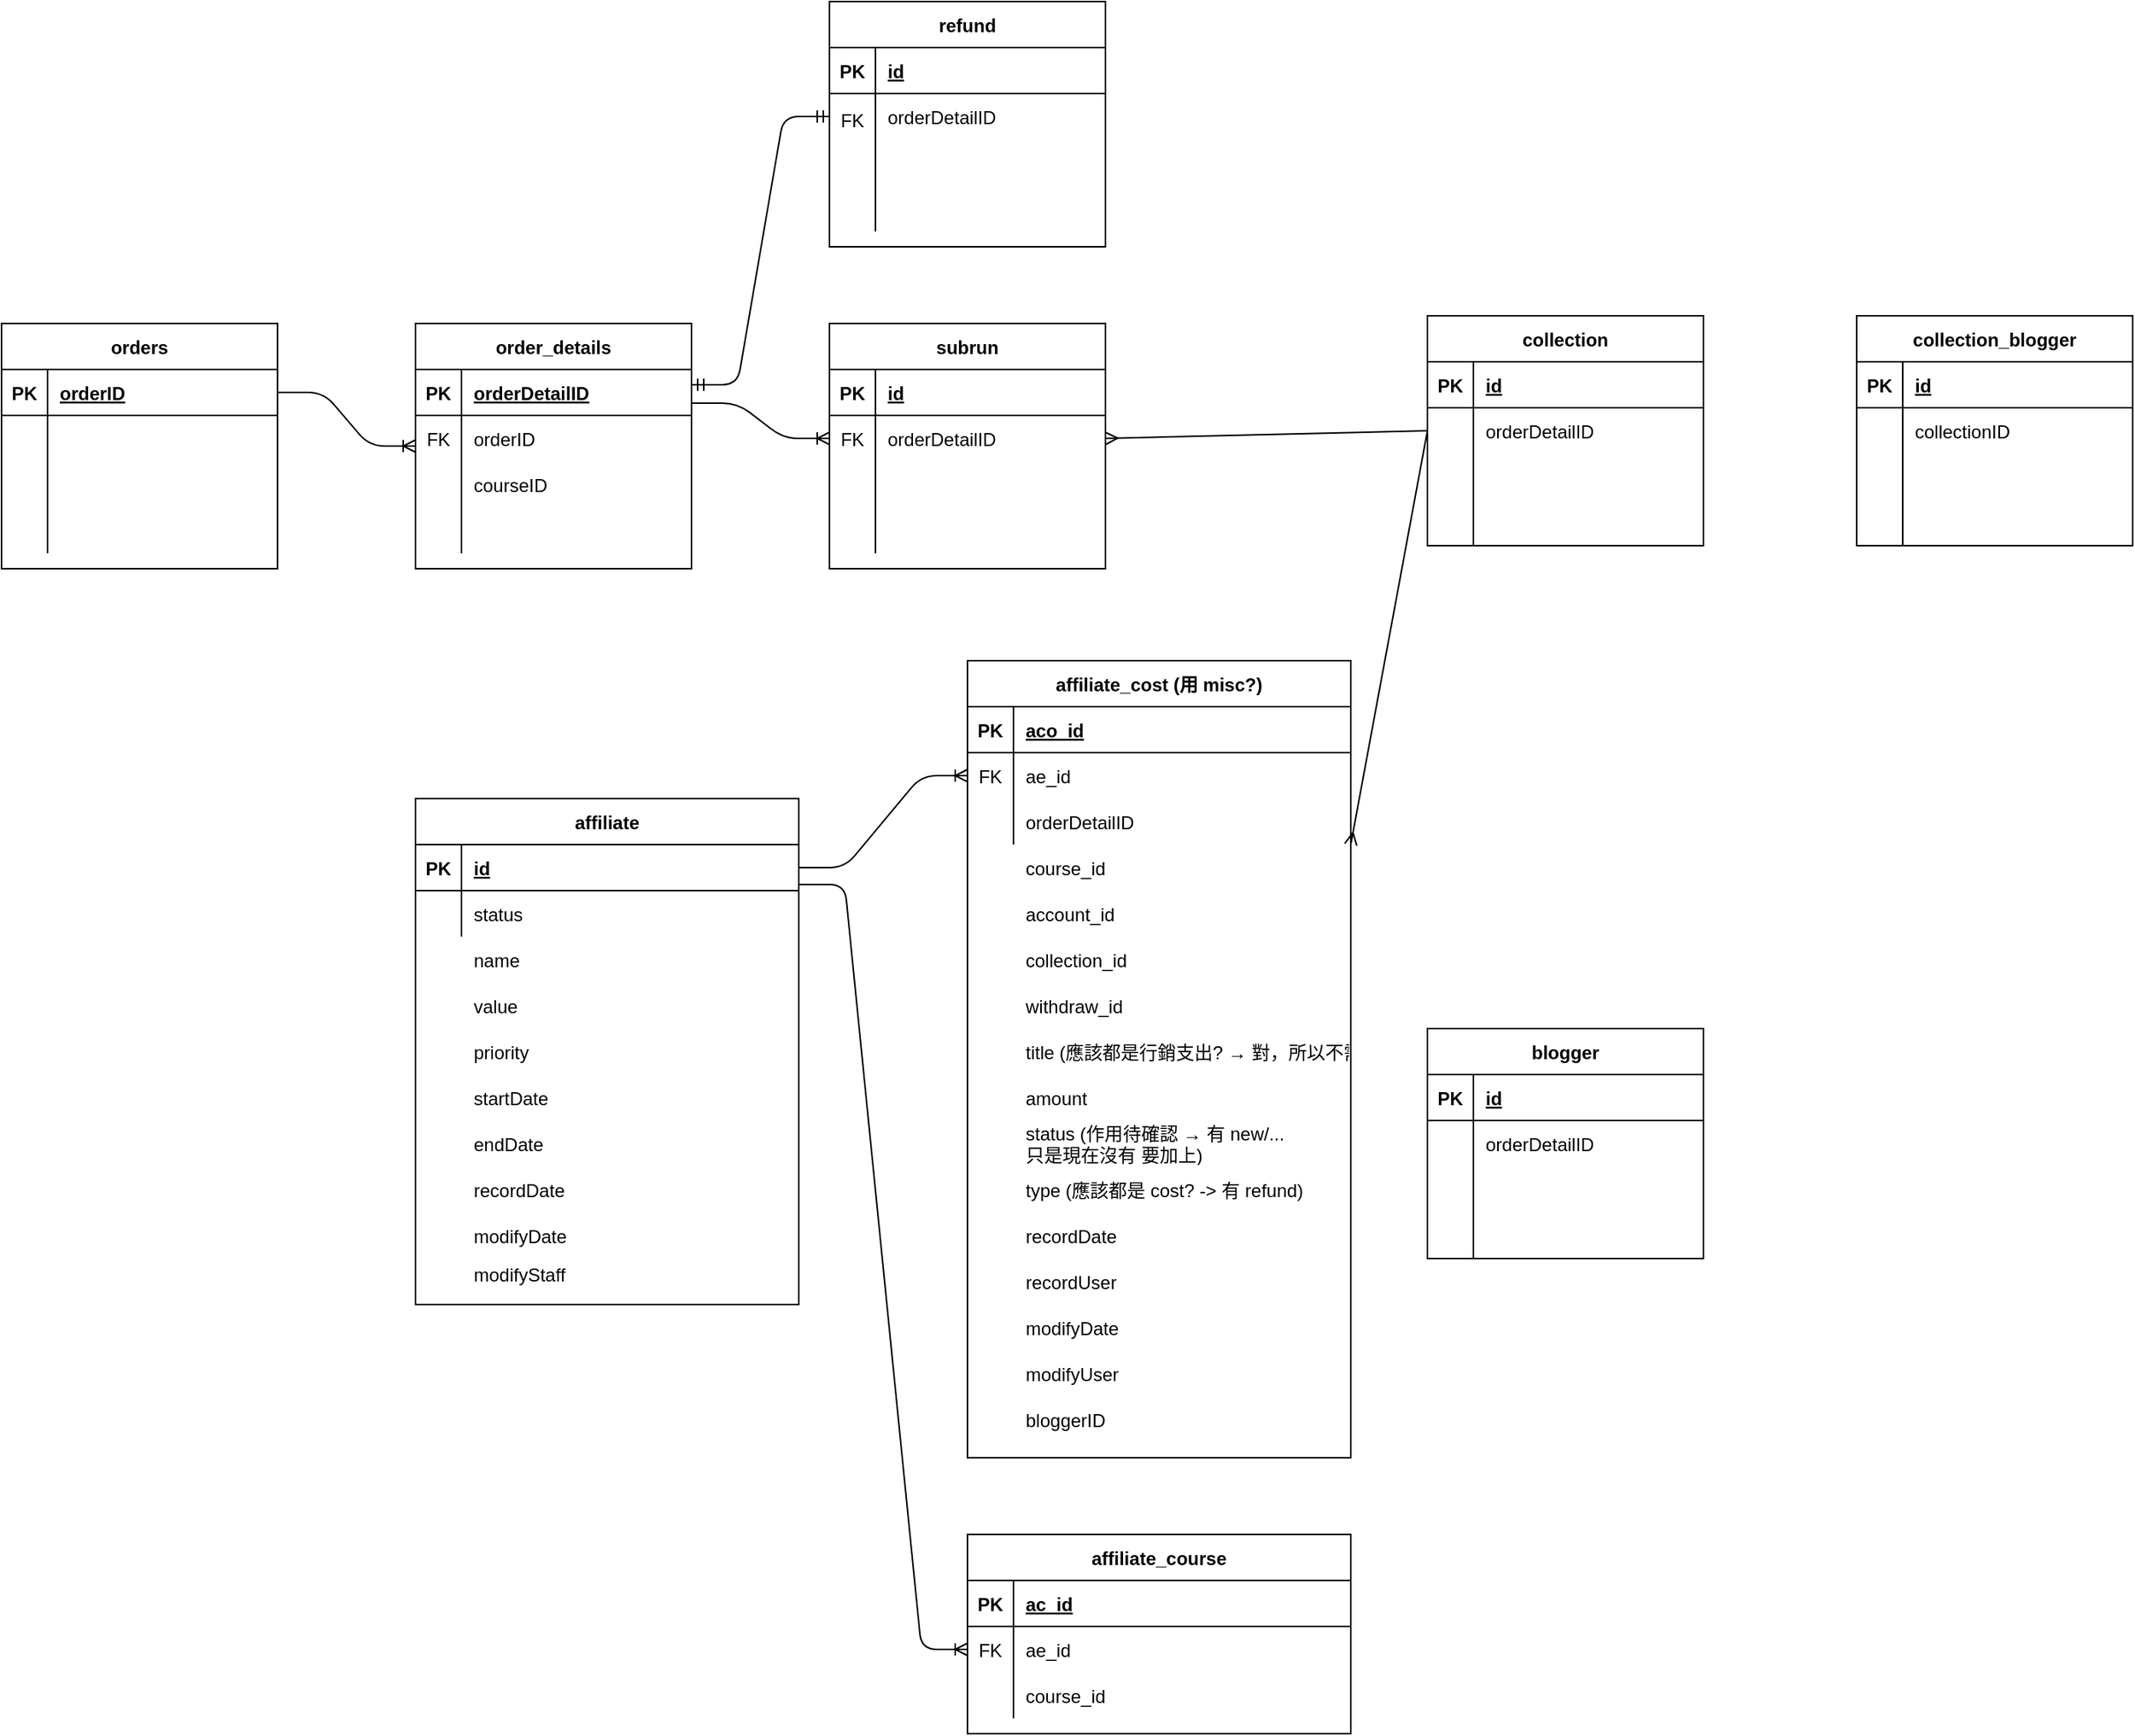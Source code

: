 <mxfile version="13.6.2" type="github">
  <diagram id="R2lEEEUBdFMjLlhIrx00" name="Page-1">
    <mxGraphModel dx="2276" dy="2023" grid="1" gridSize="10" guides="1" tooltips="1" connect="1" arrows="1" fold="1" page="1" pageScale="1" pageWidth="850" pageHeight="1100" math="0" shadow="0" extFonts="Permanent Marker^https://fonts.googleapis.com/css?family=Permanent+Marker">
      <root>
        <mxCell id="0" />
        <mxCell id="1" parent="0" />
        <mxCell id="XPg9PzQZyJ1UFa8llITL-59" value="account_id" style="shape=partialRectangle;overflow=hidden;connectable=0;fillColor=none;top=0;left=0;bottom=0;right=0;align=left;spacingLeft=6;" parent="1" vertex="1">
          <mxGeometry x="220" y="340" width="220" height="30" as="geometry" />
        </mxCell>
        <mxCell id="XPg9PzQZyJ1UFa8llITL-60" value="name" style="shape=partialRectangle;overflow=hidden;connectable=0;fillColor=none;top=0;left=0;bottom=0;right=0;align=left;spacingLeft=6;" parent="1" vertex="1">
          <mxGeometry x="-140" y="370" width="220" height="30" as="geometry" />
        </mxCell>
        <mxCell id="XPg9PzQZyJ1UFa8llITL-61" value="value" style="shape=partialRectangle;overflow=hidden;connectable=0;fillColor=none;top=0;left=0;bottom=0;right=0;align=left;spacingLeft=6;" parent="1" vertex="1">
          <mxGeometry x="-140" y="400" width="220" height="30" as="geometry" />
        </mxCell>
        <mxCell id="XPg9PzQZyJ1UFa8llITL-62" value="priority" style="shape=partialRectangle;overflow=hidden;connectable=0;fillColor=none;top=0;left=0;bottom=0;right=0;align=left;spacingLeft=6;" parent="1" vertex="1">
          <mxGeometry x="-140" y="430" width="220" height="30" as="geometry" />
        </mxCell>
        <mxCell id="XPg9PzQZyJ1UFa8llITL-63" value="startDate" style="shape=partialRectangle;overflow=hidden;connectable=0;fillColor=none;top=0;left=0;bottom=0;right=0;align=left;spacingLeft=6;" parent="1" vertex="1">
          <mxGeometry x="-140" y="460" width="220" height="30" as="geometry" />
        </mxCell>
        <mxCell id="XPg9PzQZyJ1UFa8llITL-64" value="endDate" style="shape=partialRectangle;overflow=hidden;connectable=0;fillColor=none;top=0;left=0;bottom=0;right=0;align=left;spacingLeft=6;" parent="1" vertex="1">
          <mxGeometry x="-140" y="490" width="220" height="30" as="geometry" />
        </mxCell>
        <mxCell id="XPg9PzQZyJ1UFa8llITL-65" value="recordDate" style="shape=partialRectangle;overflow=hidden;connectable=0;fillColor=none;top=0;left=0;bottom=0;right=0;align=left;spacingLeft=6;" parent="1" vertex="1">
          <mxGeometry x="-140" y="520" width="220" height="30" as="geometry" />
        </mxCell>
        <mxCell id="XPg9PzQZyJ1UFa8llITL-66" value="modifyDate" style="shape=partialRectangle;overflow=hidden;connectable=0;fillColor=none;top=0;left=0;bottom=0;right=0;align=left;spacingLeft=6;" parent="1" vertex="1">
          <mxGeometry x="-140" y="550" width="220" height="30" as="geometry" />
        </mxCell>
        <mxCell id="XPg9PzQZyJ1UFa8llITL-67" value="collection_id" style="shape=partialRectangle;overflow=hidden;connectable=0;fillColor=none;top=0;left=0;bottom=0;right=0;align=left;spacingLeft=6;" parent="1" vertex="1">
          <mxGeometry x="220" y="370" width="220" height="30" as="geometry" />
        </mxCell>
        <mxCell id="XPg9PzQZyJ1UFa8llITL-68" value="withdraw_id" style="shape=partialRectangle;overflow=hidden;connectable=0;fillColor=none;top=0;left=0;bottom=0;right=0;align=left;spacingLeft=6;" parent="1" vertex="1">
          <mxGeometry x="220" y="400" width="220" height="30" as="geometry" />
        </mxCell>
        <mxCell id="XPg9PzQZyJ1UFa8llITL-69" value="title (應該都是行銷支出? → 對，所以不需要)" style="shape=partialRectangle;overflow=hidden;connectable=0;fillColor=none;top=0;left=0;bottom=0;right=0;align=left;spacingLeft=6;" parent="1" vertex="1">
          <mxGeometry x="220" y="430" width="220" height="30" as="geometry" />
        </mxCell>
        <mxCell id="XPg9PzQZyJ1UFa8llITL-70" value="amount" style="shape=partialRectangle;overflow=hidden;connectable=0;fillColor=none;top=0;left=0;bottom=0;right=0;align=left;spacingLeft=6;" parent="1" vertex="1">
          <mxGeometry x="220" y="460" width="220" height="30" as="geometry" />
        </mxCell>
        <mxCell id="XPg9PzQZyJ1UFa8llITL-71" value="status (作用待確認 → 有 new/... &#xa;只是現在沒有 要加上)" style="shape=partialRectangle;overflow=hidden;connectable=0;fillColor=none;top=0;left=0;bottom=0;right=0;align=left;spacingLeft=6;" parent="1" vertex="1">
          <mxGeometry x="220" y="490" width="220" height="30" as="geometry" />
        </mxCell>
        <mxCell id="XPg9PzQZyJ1UFa8llITL-72" value="type (應該都是 cost? -&gt; 有 refund)" style="shape=partialRectangle;overflow=hidden;connectable=0;fillColor=none;top=0;left=0;bottom=0;right=0;align=left;spacingLeft=6;" parent="1" vertex="1">
          <mxGeometry x="220" y="520" width="220" height="30" as="geometry" />
        </mxCell>
        <mxCell id="XPg9PzQZyJ1UFa8llITL-73" value="recordDate" style="shape=partialRectangle;overflow=hidden;connectable=0;fillColor=none;top=0;left=0;bottom=0;right=0;align=left;spacingLeft=6;" parent="1" vertex="1">
          <mxGeometry x="220" y="550" width="220" height="30" as="geometry" />
        </mxCell>
        <mxCell id="XPg9PzQZyJ1UFa8llITL-74" value="recordUser" style="shape=partialRectangle;overflow=hidden;connectable=0;fillColor=none;top=0;left=0;bottom=0;right=0;align=left;spacingLeft=6;" parent="1" vertex="1">
          <mxGeometry x="220" y="580" width="220" height="30" as="geometry" />
        </mxCell>
        <mxCell id="XPg9PzQZyJ1UFa8llITL-75" value="modifyDate" style="shape=partialRectangle;overflow=hidden;connectable=0;fillColor=none;top=0;left=0;bottom=0;right=0;align=left;spacingLeft=6;" parent="1" vertex="1">
          <mxGeometry x="220" y="610" width="220" height="30" as="geometry" />
        </mxCell>
        <mxCell id="XPg9PzQZyJ1UFa8llITL-77" value="orders" style="shape=table;startSize=30;container=1;collapsible=1;childLayout=tableLayout;fixedRows=1;rowLines=0;fontStyle=1;align=center;resizeLast=1;" parent="1" vertex="1">
          <mxGeometry x="-440" y="-30" width="180" height="160" as="geometry" />
        </mxCell>
        <mxCell id="XPg9PzQZyJ1UFa8llITL-78" value="" style="shape=partialRectangle;collapsible=0;dropTarget=0;pointerEvents=0;fillColor=none;top=0;left=0;bottom=1;right=0;points=[[0,0.5],[1,0.5]];portConstraint=eastwest;" parent="XPg9PzQZyJ1UFa8llITL-77" vertex="1">
          <mxGeometry y="30" width="180" height="30" as="geometry" />
        </mxCell>
        <mxCell id="XPg9PzQZyJ1UFa8llITL-79" value="PK" style="shape=partialRectangle;connectable=0;fillColor=none;top=0;left=0;bottom=0;right=0;fontStyle=1;overflow=hidden;" parent="XPg9PzQZyJ1UFa8llITL-78" vertex="1">
          <mxGeometry width="30" height="30" as="geometry" />
        </mxCell>
        <mxCell id="XPg9PzQZyJ1UFa8llITL-80" value="orderID" style="shape=partialRectangle;connectable=0;fillColor=none;top=0;left=0;bottom=0;right=0;align=left;spacingLeft=6;fontStyle=5;overflow=hidden;" parent="XPg9PzQZyJ1UFa8llITL-78" vertex="1">
          <mxGeometry x="30" width="150" height="30" as="geometry" />
        </mxCell>
        <mxCell id="XPg9PzQZyJ1UFa8llITL-81" value="" style="shape=partialRectangle;collapsible=0;dropTarget=0;pointerEvents=0;fillColor=none;top=0;left=0;bottom=0;right=0;points=[[0,0.5],[1,0.5]];portConstraint=eastwest;" parent="XPg9PzQZyJ1UFa8llITL-77" vertex="1">
          <mxGeometry y="60" width="180" height="30" as="geometry" />
        </mxCell>
        <mxCell id="XPg9PzQZyJ1UFa8llITL-82" value="" style="shape=partialRectangle;connectable=0;fillColor=none;top=0;left=0;bottom=0;right=0;editable=1;overflow=hidden;" parent="XPg9PzQZyJ1UFa8llITL-81" vertex="1">
          <mxGeometry width="30" height="30" as="geometry" />
        </mxCell>
        <mxCell id="XPg9PzQZyJ1UFa8llITL-83" value="" style="shape=partialRectangle;connectable=0;fillColor=none;top=0;left=0;bottom=0;right=0;align=left;spacingLeft=6;overflow=hidden;" parent="XPg9PzQZyJ1UFa8llITL-81" vertex="1">
          <mxGeometry x="30" width="150" height="30" as="geometry" />
        </mxCell>
        <mxCell id="XPg9PzQZyJ1UFa8llITL-84" value="" style="shape=partialRectangle;collapsible=0;dropTarget=0;pointerEvents=0;fillColor=none;top=0;left=0;bottom=0;right=0;points=[[0,0.5],[1,0.5]];portConstraint=eastwest;" parent="XPg9PzQZyJ1UFa8llITL-77" vertex="1">
          <mxGeometry y="90" width="180" height="30" as="geometry" />
        </mxCell>
        <mxCell id="XPg9PzQZyJ1UFa8llITL-85" value="" style="shape=partialRectangle;connectable=0;fillColor=none;top=0;left=0;bottom=0;right=0;editable=1;overflow=hidden;" parent="XPg9PzQZyJ1UFa8llITL-84" vertex="1">
          <mxGeometry width="30" height="30" as="geometry" />
        </mxCell>
        <mxCell id="XPg9PzQZyJ1UFa8llITL-86" value="" style="shape=partialRectangle;connectable=0;fillColor=none;top=0;left=0;bottom=0;right=0;align=left;spacingLeft=6;overflow=hidden;" parent="XPg9PzQZyJ1UFa8llITL-84" vertex="1">
          <mxGeometry x="30" width="150" height="30" as="geometry" />
        </mxCell>
        <mxCell id="XPg9PzQZyJ1UFa8llITL-87" value="" style="shape=partialRectangle;collapsible=0;dropTarget=0;pointerEvents=0;fillColor=none;top=0;left=0;bottom=0;right=0;points=[[0,0.5],[1,0.5]];portConstraint=eastwest;" parent="XPg9PzQZyJ1UFa8llITL-77" vertex="1">
          <mxGeometry y="120" width="180" height="30" as="geometry" />
        </mxCell>
        <mxCell id="XPg9PzQZyJ1UFa8llITL-88" value="" style="shape=partialRectangle;connectable=0;fillColor=none;top=0;left=0;bottom=0;right=0;editable=1;overflow=hidden;" parent="XPg9PzQZyJ1UFa8llITL-87" vertex="1">
          <mxGeometry width="30" height="30" as="geometry" />
        </mxCell>
        <mxCell id="XPg9PzQZyJ1UFa8llITL-89" value="" style="shape=partialRectangle;connectable=0;fillColor=none;top=0;left=0;bottom=0;right=0;align=left;spacingLeft=6;overflow=hidden;" parent="XPg9PzQZyJ1UFa8llITL-87" vertex="1">
          <mxGeometry x="30" width="150" height="30" as="geometry" />
        </mxCell>
        <mxCell id="XPg9PzQZyJ1UFa8llITL-90" value="order_details" style="shape=table;startSize=30;container=1;collapsible=1;childLayout=tableLayout;fixedRows=1;rowLines=0;fontStyle=1;align=center;resizeLast=1;" parent="1" vertex="1">
          <mxGeometry x="-170" y="-30" width="180" height="160" as="geometry" />
        </mxCell>
        <mxCell id="XPg9PzQZyJ1UFa8llITL-91" value="" style="shape=partialRectangle;collapsible=0;dropTarget=0;pointerEvents=0;fillColor=none;top=0;left=0;bottom=1;right=0;points=[[0,0.5],[1,0.5]];portConstraint=eastwest;" parent="XPg9PzQZyJ1UFa8llITL-90" vertex="1">
          <mxGeometry y="30" width="180" height="30" as="geometry" />
        </mxCell>
        <mxCell id="XPg9PzQZyJ1UFa8llITL-92" value="PK" style="shape=partialRectangle;connectable=0;fillColor=none;top=0;left=0;bottom=0;right=0;fontStyle=1;overflow=hidden;" parent="XPg9PzQZyJ1UFa8llITL-91" vertex="1">
          <mxGeometry width="30" height="30" as="geometry" />
        </mxCell>
        <mxCell id="XPg9PzQZyJ1UFa8llITL-93" value="orderDetailID" style="shape=partialRectangle;connectable=0;fillColor=none;top=0;left=0;bottom=0;right=0;align=left;spacingLeft=6;fontStyle=5;overflow=hidden;" parent="XPg9PzQZyJ1UFa8llITL-91" vertex="1">
          <mxGeometry x="30" width="150" height="30" as="geometry" />
        </mxCell>
        <mxCell id="XPg9PzQZyJ1UFa8llITL-94" value="" style="shape=partialRectangle;collapsible=0;dropTarget=0;pointerEvents=0;fillColor=none;top=0;left=0;bottom=0;right=0;points=[[0,0.5],[1,0.5]];portConstraint=eastwest;" parent="XPg9PzQZyJ1UFa8llITL-90" vertex="1">
          <mxGeometry y="60" width="180" height="30" as="geometry" />
        </mxCell>
        <mxCell id="XPg9PzQZyJ1UFa8llITL-95" value="" style="shape=partialRectangle;connectable=0;fillColor=none;top=0;left=0;bottom=0;right=0;editable=1;overflow=hidden;" parent="XPg9PzQZyJ1UFa8llITL-94" vertex="1">
          <mxGeometry width="30" height="30" as="geometry" />
        </mxCell>
        <mxCell id="XPg9PzQZyJ1UFa8llITL-96" value="orderID" style="shape=partialRectangle;connectable=0;fillColor=none;top=0;left=0;bottom=0;right=0;align=left;spacingLeft=6;overflow=hidden;" parent="XPg9PzQZyJ1UFa8llITL-94" vertex="1">
          <mxGeometry x="30" width="150" height="30" as="geometry" />
        </mxCell>
        <mxCell id="XPg9PzQZyJ1UFa8llITL-97" value="" style="shape=partialRectangle;collapsible=0;dropTarget=0;pointerEvents=0;fillColor=none;top=0;left=0;bottom=0;right=0;points=[[0,0.5],[1,0.5]];portConstraint=eastwest;" parent="XPg9PzQZyJ1UFa8llITL-90" vertex="1">
          <mxGeometry y="90" width="180" height="30" as="geometry" />
        </mxCell>
        <mxCell id="XPg9PzQZyJ1UFa8llITL-98" value="" style="shape=partialRectangle;connectable=0;fillColor=none;top=0;left=0;bottom=0;right=0;editable=1;overflow=hidden;" parent="XPg9PzQZyJ1UFa8llITL-97" vertex="1">
          <mxGeometry width="30" height="30" as="geometry" />
        </mxCell>
        <mxCell id="XPg9PzQZyJ1UFa8llITL-99" value="" style="shape=partialRectangle;connectable=0;fillColor=none;top=0;left=0;bottom=0;right=0;align=left;spacingLeft=6;overflow=hidden;" parent="XPg9PzQZyJ1UFa8llITL-97" vertex="1">
          <mxGeometry x="30" width="150" height="30" as="geometry" />
        </mxCell>
        <mxCell id="XPg9PzQZyJ1UFa8llITL-100" value="" style="shape=partialRectangle;collapsible=0;dropTarget=0;pointerEvents=0;fillColor=none;top=0;left=0;bottom=0;right=0;points=[[0,0.5],[1,0.5]];portConstraint=eastwest;" parent="XPg9PzQZyJ1UFa8llITL-90" vertex="1">
          <mxGeometry y="120" width="180" height="30" as="geometry" />
        </mxCell>
        <mxCell id="XPg9PzQZyJ1UFa8llITL-101" value="" style="shape=partialRectangle;connectable=0;fillColor=none;top=0;left=0;bottom=0;right=0;editable=1;overflow=hidden;" parent="XPg9PzQZyJ1UFa8llITL-100" vertex="1">
          <mxGeometry width="30" height="30" as="geometry" />
        </mxCell>
        <mxCell id="XPg9PzQZyJ1UFa8llITL-102" value="" style="shape=partialRectangle;connectable=0;fillColor=none;top=0;left=0;bottom=0;right=0;align=left;spacingLeft=6;overflow=hidden;" parent="XPg9PzQZyJ1UFa8llITL-100" vertex="1">
          <mxGeometry x="30" width="150" height="30" as="geometry" />
        </mxCell>
        <mxCell id="XPg9PzQZyJ1UFa8llITL-76" value="modifyUser" style="shape=partialRectangle;overflow=hidden;connectable=0;fillColor=none;top=0;left=0;bottom=0;right=0;align=left;spacingLeft=6;" parent="1" vertex="1">
          <mxGeometry x="220" y="640" width="220" height="30" as="geometry" />
        </mxCell>
        <mxCell id="XPg9PzQZyJ1UFa8llITL-103" value="subrun" style="shape=table;startSize=30;container=1;collapsible=1;childLayout=tableLayout;fixedRows=1;rowLines=0;fontStyle=1;align=center;resizeLast=1;" parent="1" vertex="1">
          <mxGeometry x="100" y="-30" width="180" height="160" as="geometry" />
        </mxCell>
        <mxCell id="XPg9PzQZyJ1UFa8llITL-104" value="" style="shape=partialRectangle;collapsible=0;dropTarget=0;pointerEvents=0;fillColor=none;top=0;left=0;bottom=1;right=0;points=[[0,0.5],[1,0.5]];portConstraint=eastwest;" parent="XPg9PzQZyJ1UFa8llITL-103" vertex="1">
          <mxGeometry y="30" width="180" height="30" as="geometry" />
        </mxCell>
        <mxCell id="XPg9PzQZyJ1UFa8llITL-105" value="PK" style="shape=partialRectangle;connectable=0;fillColor=none;top=0;left=0;bottom=0;right=0;fontStyle=1;overflow=hidden;" parent="XPg9PzQZyJ1UFa8llITL-104" vertex="1">
          <mxGeometry width="30" height="30" as="geometry" />
        </mxCell>
        <mxCell id="XPg9PzQZyJ1UFa8llITL-106" value="id" style="shape=partialRectangle;connectable=0;fillColor=none;top=0;left=0;bottom=0;right=0;align=left;spacingLeft=6;fontStyle=5;overflow=hidden;" parent="XPg9PzQZyJ1UFa8llITL-104" vertex="1">
          <mxGeometry x="30" width="150" height="30" as="geometry" />
        </mxCell>
        <mxCell id="XPg9PzQZyJ1UFa8llITL-107" value="" style="shape=partialRectangle;collapsible=0;dropTarget=0;pointerEvents=0;fillColor=none;top=0;left=0;bottom=0;right=0;points=[[0,0.5],[1,0.5]];portConstraint=eastwest;" parent="XPg9PzQZyJ1UFa8llITL-103" vertex="1">
          <mxGeometry y="60" width="180" height="30" as="geometry" />
        </mxCell>
        <mxCell id="XPg9PzQZyJ1UFa8llITL-108" value="" style="shape=partialRectangle;connectable=0;fillColor=none;top=0;left=0;bottom=0;right=0;editable=1;overflow=hidden;" parent="XPg9PzQZyJ1UFa8llITL-107" vertex="1">
          <mxGeometry width="30" height="30" as="geometry" />
        </mxCell>
        <mxCell id="XPg9PzQZyJ1UFa8llITL-109" value="orderDetailID" style="shape=partialRectangle;connectable=0;fillColor=none;top=0;left=0;bottom=0;right=0;align=left;spacingLeft=6;overflow=hidden;" parent="XPg9PzQZyJ1UFa8llITL-107" vertex="1">
          <mxGeometry x="30" width="150" height="30" as="geometry" />
        </mxCell>
        <mxCell id="XPg9PzQZyJ1UFa8llITL-110" value="" style="shape=partialRectangle;collapsible=0;dropTarget=0;pointerEvents=0;fillColor=none;top=0;left=0;bottom=0;right=0;points=[[0,0.5],[1,0.5]];portConstraint=eastwest;" parent="XPg9PzQZyJ1UFa8llITL-103" vertex="1">
          <mxGeometry y="90" width="180" height="30" as="geometry" />
        </mxCell>
        <mxCell id="XPg9PzQZyJ1UFa8llITL-111" value="" style="shape=partialRectangle;connectable=0;fillColor=none;top=0;left=0;bottom=0;right=0;editable=1;overflow=hidden;" parent="XPg9PzQZyJ1UFa8llITL-110" vertex="1">
          <mxGeometry width="30" height="30" as="geometry" />
        </mxCell>
        <mxCell id="XPg9PzQZyJ1UFa8llITL-112" value="" style="shape=partialRectangle;connectable=0;fillColor=none;top=0;left=0;bottom=0;right=0;align=left;spacingLeft=6;overflow=hidden;" parent="XPg9PzQZyJ1UFa8llITL-110" vertex="1">
          <mxGeometry x="30" width="150" height="30" as="geometry" />
        </mxCell>
        <mxCell id="XPg9PzQZyJ1UFa8llITL-113" value="" style="shape=partialRectangle;collapsible=0;dropTarget=0;pointerEvents=0;fillColor=none;top=0;left=0;bottom=0;right=0;points=[[0,0.5],[1,0.5]];portConstraint=eastwest;" parent="XPg9PzQZyJ1UFa8llITL-103" vertex="1">
          <mxGeometry y="120" width="180" height="30" as="geometry" />
        </mxCell>
        <mxCell id="XPg9PzQZyJ1UFa8llITL-114" value="" style="shape=partialRectangle;connectable=0;fillColor=none;top=0;left=0;bottom=0;right=0;editable=1;overflow=hidden;" parent="XPg9PzQZyJ1UFa8llITL-113" vertex="1">
          <mxGeometry width="30" height="30" as="geometry" />
        </mxCell>
        <mxCell id="XPg9PzQZyJ1UFa8llITL-115" value="" style="shape=partialRectangle;connectable=0;fillColor=none;top=0;left=0;bottom=0;right=0;align=left;spacingLeft=6;overflow=hidden;" parent="XPg9PzQZyJ1UFa8llITL-113" vertex="1">
          <mxGeometry x="30" width="150" height="30" as="geometry" />
        </mxCell>
        <mxCell id="XPg9PzQZyJ1UFa8llITL-116" value="refund" style="shape=table;startSize=30;container=1;collapsible=1;childLayout=tableLayout;fixedRows=1;rowLines=0;fontStyle=1;align=center;resizeLast=1;" parent="1" vertex="1">
          <mxGeometry x="100" y="-240" width="180" height="160" as="geometry" />
        </mxCell>
        <mxCell id="XPg9PzQZyJ1UFa8llITL-117" value="" style="shape=partialRectangle;collapsible=0;dropTarget=0;pointerEvents=0;fillColor=none;top=0;left=0;bottom=1;right=0;points=[[0,0.5],[1,0.5]];portConstraint=eastwest;" parent="XPg9PzQZyJ1UFa8llITL-116" vertex="1">
          <mxGeometry y="30" width="180" height="30" as="geometry" />
        </mxCell>
        <mxCell id="XPg9PzQZyJ1UFa8llITL-118" value="PK" style="shape=partialRectangle;connectable=0;fillColor=none;top=0;left=0;bottom=0;right=0;fontStyle=1;overflow=hidden;" parent="XPg9PzQZyJ1UFa8llITL-117" vertex="1">
          <mxGeometry width="30" height="30" as="geometry" />
        </mxCell>
        <mxCell id="XPg9PzQZyJ1UFa8llITL-119" value="id" style="shape=partialRectangle;connectable=0;fillColor=none;top=0;left=0;bottom=0;right=0;align=left;spacingLeft=6;fontStyle=5;overflow=hidden;" parent="XPg9PzQZyJ1UFa8llITL-117" vertex="1">
          <mxGeometry x="30" width="150" height="30" as="geometry" />
        </mxCell>
        <mxCell id="XPg9PzQZyJ1UFa8llITL-120" value="" style="shape=partialRectangle;collapsible=0;dropTarget=0;pointerEvents=0;fillColor=none;top=0;left=0;bottom=0;right=0;points=[[0,0.5],[1,0.5]];portConstraint=eastwest;" parent="XPg9PzQZyJ1UFa8llITL-116" vertex="1">
          <mxGeometry y="60" width="180" height="30" as="geometry" />
        </mxCell>
        <mxCell id="XPg9PzQZyJ1UFa8llITL-121" value="" style="shape=partialRectangle;connectable=0;fillColor=none;top=0;left=0;bottom=0;right=0;editable=1;overflow=hidden;" parent="XPg9PzQZyJ1UFa8llITL-120" vertex="1">
          <mxGeometry width="30" height="30" as="geometry" />
        </mxCell>
        <mxCell id="XPg9PzQZyJ1UFa8llITL-122" value="orderDetailID" style="shape=partialRectangle;connectable=0;fillColor=none;top=0;left=0;bottom=0;right=0;align=left;spacingLeft=6;overflow=hidden;" parent="XPg9PzQZyJ1UFa8llITL-120" vertex="1">
          <mxGeometry x="30" width="150" height="30" as="geometry" />
        </mxCell>
        <mxCell id="XPg9PzQZyJ1UFa8llITL-123" value="" style="shape=partialRectangle;collapsible=0;dropTarget=0;pointerEvents=0;fillColor=none;top=0;left=0;bottom=0;right=0;points=[[0,0.5],[1,0.5]];portConstraint=eastwest;" parent="XPg9PzQZyJ1UFa8llITL-116" vertex="1">
          <mxGeometry y="90" width="180" height="30" as="geometry" />
        </mxCell>
        <mxCell id="XPg9PzQZyJ1UFa8llITL-124" value="" style="shape=partialRectangle;connectable=0;fillColor=none;top=0;left=0;bottom=0;right=0;editable=1;overflow=hidden;" parent="XPg9PzQZyJ1UFa8llITL-123" vertex="1">
          <mxGeometry width="30" height="30" as="geometry" />
        </mxCell>
        <mxCell id="XPg9PzQZyJ1UFa8llITL-125" value="" style="shape=partialRectangle;connectable=0;fillColor=none;top=0;left=0;bottom=0;right=0;align=left;spacingLeft=6;overflow=hidden;" parent="XPg9PzQZyJ1UFa8llITL-123" vertex="1">
          <mxGeometry x="30" width="150" height="30" as="geometry" />
        </mxCell>
        <mxCell id="XPg9PzQZyJ1UFa8llITL-126" value="" style="shape=partialRectangle;collapsible=0;dropTarget=0;pointerEvents=0;fillColor=none;top=0;left=0;bottom=0;right=0;points=[[0,0.5],[1,0.5]];portConstraint=eastwest;" parent="XPg9PzQZyJ1UFa8llITL-116" vertex="1">
          <mxGeometry y="120" width="180" height="30" as="geometry" />
        </mxCell>
        <mxCell id="XPg9PzQZyJ1UFa8llITL-127" value="" style="shape=partialRectangle;connectable=0;fillColor=none;top=0;left=0;bottom=0;right=0;editable=1;overflow=hidden;" parent="XPg9PzQZyJ1UFa8llITL-126" vertex="1">
          <mxGeometry width="30" height="30" as="geometry" />
        </mxCell>
        <mxCell id="XPg9PzQZyJ1UFa8llITL-128" value="" style="shape=partialRectangle;connectable=0;fillColor=none;top=0;left=0;bottom=0;right=0;align=left;spacingLeft=6;overflow=hidden;" parent="XPg9PzQZyJ1UFa8llITL-126" vertex="1">
          <mxGeometry x="30" width="150" height="30" as="geometry" />
        </mxCell>
        <mxCell id="XPg9PzQZyJ1UFa8llITL-129" value="FK" style="shape=partialRectangle;overflow=hidden;connectable=0;fillColor=none;top=0;left=0;bottom=0;right=0;" parent="1" vertex="1">
          <mxGeometry x="-170" y="30" width="30" height="30" as="geometry" />
        </mxCell>
        <mxCell id="XPg9PzQZyJ1UFa8llITL-130" value="" style="edgeStyle=entityRelationEdgeStyle;fontSize=12;html=1;endArrow=ERoneToMany;exitX=1;exitY=0.5;exitDx=0;exitDy=0;" parent="1" source="XPg9PzQZyJ1UFa8llITL-78" edge="1">
          <mxGeometry width="100" height="100" relative="1" as="geometry">
            <mxPoint x="40" y="140" as="sourcePoint" />
            <mxPoint x="-170" y="50" as="targetPoint" />
          </mxGeometry>
        </mxCell>
        <mxCell id="XPg9PzQZyJ1UFa8llITL-131" value="" style="edgeStyle=entityRelationEdgeStyle;fontSize=12;html=1;endArrow=ERoneToMany;exitX=1;exitY=0.733;exitDx=0;exitDy=0;exitPerimeter=0;" parent="1" source="XPg9PzQZyJ1UFa8llITL-91" edge="1">
          <mxGeometry width="100" height="100" relative="1" as="geometry">
            <mxPoint x="10" y="10" as="sourcePoint" />
            <mxPoint x="100" y="45" as="targetPoint" />
          </mxGeometry>
        </mxCell>
        <mxCell id="XPg9PzQZyJ1UFa8llITL-133" value="" style="edgeStyle=entityRelationEdgeStyle;fontSize=12;html=1;endArrow=ERmandOne;startArrow=ERmandOne;entryX=0;entryY=0.5;entryDx=0;entryDy=0;" parent="1" target="XPg9PzQZyJ1UFa8llITL-120" edge="1">
          <mxGeometry width="100" height="100" relative="1" as="geometry">
            <mxPoint x="10" y="10" as="sourcePoint" />
            <mxPoint x="110" y="-90" as="targetPoint" />
          </mxGeometry>
        </mxCell>
        <mxCell id="XPg9PzQZyJ1UFa8llITL-134" value="" style="edgeStyle=entityRelationEdgeStyle;fontSize=12;html=1;endArrow=ERoneToMany;entryX=0;entryY=0.5;entryDx=0;entryDy=0;exitX=1;exitY=0.5;exitDx=0;exitDy=0;" parent="1" source="XPg9PzQZyJ1UFa8llITL-24" target="XPg9PzQZyJ1UFa8llITL-17" edge="1">
          <mxGeometry width="100" height="100" relative="1" as="geometry">
            <mxPoint x="80" y="270" as="sourcePoint" />
            <mxPoint x="180" y="170" as="targetPoint" />
          </mxGeometry>
        </mxCell>
        <mxCell id="XPg9PzQZyJ1UFa8llITL-138" value="" style="edgeStyle=entityRelationEdgeStyle;fontSize=12;html=1;endArrow=ERoneToMany;exitX=1;exitY=0.867;exitDx=0;exitDy=0;exitPerimeter=0;entryX=0;entryY=0.5;entryDx=0;entryDy=0;" parent="1" source="XPg9PzQZyJ1UFa8llITL-24" target="XPg9PzQZyJ1UFa8llITL-7" edge="1">
          <mxGeometry width="100" height="100" relative="1" as="geometry">
            <mxPoint x="110" y="700" as="sourcePoint" />
            <mxPoint x="210" y="600" as="targetPoint" />
          </mxGeometry>
        </mxCell>
        <mxCell id="XPg9PzQZyJ1UFa8llITL-13" value="affiliate_cost (用 misc?)" style="shape=table;startSize=30;container=1;collapsible=1;childLayout=tableLayout;fixedRows=1;rowLines=0;fontStyle=1;align=center;resizeLast=1;" parent="1" vertex="1">
          <mxGeometry x="190" y="190" width="250" height="520" as="geometry" />
        </mxCell>
        <mxCell id="XPg9PzQZyJ1UFa8llITL-14" value="" style="shape=partialRectangle;collapsible=0;dropTarget=0;pointerEvents=0;fillColor=none;points=[[0,0.5],[1,0.5]];portConstraint=eastwest;top=0;left=0;right=0;bottom=1;" parent="XPg9PzQZyJ1UFa8llITL-13" vertex="1">
          <mxGeometry y="30" width="250" height="30" as="geometry" />
        </mxCell>
        <mxCell id="XPg9PzQZyJ1UFa8llITL-15" value="PK" style="shape=partialRectangle;overflow=hidden;connectable=0;fillColor=none;top=0;left=0;bottom=0;right=0;fontStyle=1;" parent="XPg9PzQZyJ1UFa8llITL-14" vertex="1">
          <mxGeometry width="30" height="30" as="geometry" />
        </mxCell>
        <mxCell id="XPg9PzQZyJ1UFa8llITL-16" value="aco_id" style="shape=partialRectangle;overflow=hidden;connectable=0;fillColor=none;top=0;left=0;bottom=0;right=0;align=left;spacingLeft=6;fontStyle=5;" parent="XPg9PzQZyJ1UFa8llITL-14" vertex="1">
          <mxGeometry x="30" width="220" height="30" as="geometry" />
        </mxCell>
        <mxCell id="XPg9PzQZyJ1UFa8llITL-17" value="" style="shape=partialRectangle;collapsible=0;dropTarget=0;pointerEvents=0;fillColor=none;points=[[0,0.5],[1,0.5]];portConstraint=eastwest;top=0;left=0;right=0;bottom=0;" parent="XPg9PzQZyJ1UFa8llITL-13" vertex="1">
          <mxGeometry y="60" width="250" height="30" as="geometry" />
        </mxCell>
        <mxCell id="XPg9PzQZyJ1UFa8llITL-18" value="FK" style="shape=partialRectangle;overflow=hidden;connectable=0;fillColor=none;top=0;left=0;bottom=0;right=0;" parent="XPg9PzQZyJ1UFa8llITL-17" vertex="1">
          <mxGeometry width="30" height="30" as="geometry" />
        </mxCell>
        <mxCell id="XPg9PzQZyJ1UFa8llITL-19" value="ae_id" style="shape=partialRectangle;overflow=hidden;connectable=0;fillColor=none;top=0;left=0;bottom=0;right=0;align=left;spacingLeft=6;" parent="XPg9PzQZyJ1UFa8llITL-17" vertex="1">
          <mxGeometry x="30" width="220" height="30" as="geometry" />
        </mxCell>
        <mxCell id="XPg9PzQZyJ1UFa8llITL-20" value="" style="shape=partialRectangle;collapsible=0;dropTarget=0;pointerEvents=0;fillColor=none;points=[[0,0.5],[1,0.5]];portConstraint=eastwest;top=0;left=0;right=0;bottom=0;" parent="XPg9PzQZyJ1UFa8llITL-13" vertex="1">
          <mxGeometry y="90" width="250" height="30" as="geometry" />
        </mxCell>
        <mxCell id="XPg9PzQZyJ1UFa8llITL-21" value="" style="shape=partialRectangle;overflow=hidden;connectable=0;fillColor=none;top=0;left=0;bottom=0;right=0;" parent="XPg9PzQZyJ1UFa8llITL-20" vertex="1">
          <mxGeometry width="30" height="30" as="geometry" />
        </mxCell>
        <mxCell id="XPg9PzQZyJ1UFa8llITL-22" value="orderDetailID" style="shape=partialRectangle;overflow=hidden;connectable=0;fillColor=none;top=0;left=0;bottom=0;right=0;align=left;spacingLeft=6;" parent="XPg9PzQZyJ1UFa8llITL-20" vertex="1">
          <mxGeometry x="30" width="220" height="30" as="geometry" />
        </mxCell>
        <mxCell id="XPg9PzQZyJ1UFa8llITL-23" value="affiliate" style="shape=table;startSize=30;container=1;collapsible=1;childLayout=tableLayout;fixedRows=1;rowLines=0;fontStyle=1;align=center;resizeLast=1;" parent="1" vertex="1">
          <mxGeometry x="-170" y="280" width="250" height="330" as="geometry" />
        </mxCell>
        <mxCell id="XPg9PzQZyJ1UFa8llITL-24" value="" style="shape=partialRectangle;collapsible=0;dropTarget=0;pointerEvents=0;fillColor=none;points=[[0,0.5],[1,0.5]];portConstraint=eastwest;top=0;left=0;right=0;bottom=1;" parent="XPg9PzQZyJ1UFa8llITL-23" vertex="1">
          <mxGeometry y="30" width="250" height="30" as="geometry" />
        </mxCell>
        <mxCell id="XPg9PzQZyJ1UFa8llITL-25" value="PK" style="shape=partialRectangle;overflow=hidden;connectable=0;fillColor=none;top=0;left=0;bottom=0;right=0;fontStyle=1;" parent="XPg9PzQZyJ1UFa8llITL-24" vertex="1">
          <mxGeometry width="30" height="30" as="geometry" />
        </mxCell>
        <mxCell id="XPg9PzQZyJ1UFa8llITL-26" value="id" style="shape=partialRectangle;overflow=hidden;connectable=0;fillColor=none;top=0;left=0;bottom=0;right=0;align=left;spacingLeft=6;fontStyle=5;" parent="XPg9PzQZyJ1UFa8llITL-24" vertex="1">
          <mxGeometry x="30" width="220" height="30" as="geometry" />
        </mxCell>
        <mxCell id="XPg9PzQZyJ1UFa8llITL-27" value="" style="shape=partialRectangle;collapsible=0;dropTarget=0;pointerEvents=0;fillColor=none;points=[[0,0.5],[1,0.5]];portConstraint=eastwest;top=0;left=0;right=0;bottom=0;" parent="XPg9PzQZyJ1UFa8llITL-23" vertex="1">
          <mxGeometry y="60" width="250" height="30" as="geometry" />
        </mxCell>
        <mxCell id="XPg9PzQZyJ1UFa8llITL-28" value="" style="shape=partialRectangle;overflow=hidden;connectable=0;fillColor=none;top=0;left=0;bottom=0;right=0;" parent="XPg9PzQZyJ1UFa8llITL-27" vertex="1">
          <mxGeometry width="30" height="30" as="geometry" />
        </mxCell>
        <mxCell id="XPg9PzQZyJ1UFa8llITL-29" value="status" style="shape=partialRectangle;overflow=hidden;connectable=0;fillColor=none;top=0;left=0;bottom=0;right=0;align=left;spacingLeft=6;" parent="XPg9PzQZyJ1UFa8llITL-27" vertex="1">
          <mxGeometry x="30" width="220" height="30" as="geometry" />
        </mxCell>
        <mxCell id="XPg9PzQZyJ1UFa8llITL-139" value="courseID" style="shape=partialRectangle;connectable=0;fillColor=none;top=0;left=0;bottom=0;right=0;align=left;spacingLeft=6;overflow=hidden;" parent="1" vertex="1">
          <mxGeometry x="-140" y="60" width="150" height="30" as="geometry" />
        </mxCell>
        <mxCell id="XPg9PzQZyJ1UFa8llITL-143" value="course_id" style="shape=partialRectangle;overflow=hidden;connectable=0;fillColor=none;top=0;left=0;bottom=0;right=0;align=left;spacingLeft=6;" parent="1" vertex="1">
          <mxGeometry x="220" y="310" width="220" height="30" as="geometry" />
        </mxCell>
        <mxCell id="XPg9PzQZyJ1UFa8llITL-147" value="modifyStaff" style="shape=partialRectangle;overflow=hidden;connectable=0;fillColor=none;top=0;left=0;bottom=0;right=0;align=left;spacingLeft=6;" parent="1" vertex="1">
          <mxGeometry x="-140" y="580" width="220" height="20" as="geometry" />
        </mxCell>
        <mxCell id="XPg9PzQZyJ1UFa8llITL-153" value="FK" style="shape=partialRectangle;overflow=hidden;connectable=0;fillColor=none;top=0;left=0;bottom=0;right=0;" parent="1" vertex="1">
          <mxGeometry x="100" y="-178" width="30" height="30" as="geometry" />
        </mxCell>
        <mxCell id="XPg9PzQZyJ1UFa8llITL-154" value="FK" style="shape=partialRectangle;overflow=hidden;connectable=0;fillColor=none;top=0;left=0;bottom=0;right=0;" parent="1" vertex="1">
          <mxGeometry x="100" y="30" width="30" height="30" as="geometry" />
        </mxCell>
        <mxCell id="XPg9PzQZyJ1UFa8llITL-165" value="collection" style="shape=table;startSize=30;container=1;collapsible=1;childLayout=tableLayout;fixedRows=1;rowLines=0;fontStyle=1;align=center;resizeLast=1;" parent="1" vertex="1">
          <mxGeometry x="490" y="-35" width="180" height="150" as="geometry" />
        </mxCell>
        <mxCell id="XPg9PzQZyJ1UFa8llITL-166" value="" style="shape=partialRectangle;collapsible=0;dropTarget=0;pointerEvents=0;fillColor=none;top=0;left=0;bottom=1;right=0;points=[[0,0.5],[1,0.5]];portConstraint=eastwest;" parent="XPg9PzQZyJ1UFa8llITL-165" vertex="1">
          <mxGeometry y="30" width="180" height="30" as="geometry" />
        </mxCell>
        <mxCell id="XPg9PzQZyJ1UFa8llITL-167" value="PK" style="shape=partialRectangle;connectable=0;fillColor=none;top=0;left=0;bottom=0;right=0;fontStyle=1;overflow=hidden;" parent="XPg9PzQZyJ1UFa8llITL-166" vertex="1">
          <mxGeometry width="30" height="30" as="geometry" />
        </mxCell>
        <mxCell id="XPg9PzQZyJ1UFa8llITL-168" value="id" style="shape=partialRectangle;connectable=0;fillColor=none;top=0;left=0;bottom=0;right=0;align=left;spacingLeft=6;fontStyle=5;overflow=hidden;" parent="XPg9PzQZyJ1UFa8llITL-166" vertex="1">
          <mxGeometry x="30" width="150" height="30" as="geometry" />
        </mxCell>
        <mxCell id="XPg9PzQZyJ1UFa8llITL-169" value="" style="shape=partialRectangle;collapsible=0;dropTarget=0;pointerEvents=0;fillColor=none;top=0;left=0;bottom=0;right=0;points=[[0,0.5],[1,0.5]];portConstraint=eastwest;" parent="XPg9PzQZyJ1UFa8llITL-165" vertex="1">
          <mxGeometry y="60" width="180" height="30" as="geometry" />
        </mxCell>
        <mxCell id="XPg9PzQZyJ1UFa8llITL-170" value="" style="shape=partialRectangle;connectable=0;fillColor=none;top=0;left=0;bottom=0;right=0;editable=1;overflow=hidden;" parent="XPg9PzQZyJ1UFa8llITL-169" vertex="1">
          <mxGeometry width="30" height="30" as="geometry" />
        </mxCell>
        <mxCell id="XPg9PzQZyJ1UFa8llITL-171" value="orderDetailID" style="shape=partialRectangle;connectable=0;fillColor=none;top=0;left=0;bottom=0;right=0;align=left;spacingLeft=6;overflow=hidden;" parent="XPg9PzQZyJ1UFa8llITL-169" vertex="1">
          <mxGeometry x="30" width="150" height="30" as="geometry" />
        </mxCell>
        <mxCell id="XPg9PzQZyJ1UFa8llITL-172" value="" style="shape=partialRectangle;collapsible=0;dropTarget=0;pointerEvents=0;fillColor=none;top=0;left=0;bottom=0;right=0;points=[[0,0.5],[1,0.5]];portConstraint=eastwest;" parent="XPg9PzQZyJ1UFa8llITL-165" vertex="1">
          <mxGeometry y="90" width="180" height="30" as="geometry" />
        </mxCell>
        <mxCell id="XPg9PzQZyJ1UFa8llITL-173" value="" style="shape=partialRectangle;connectable=0;fillColor=none;top=0;left=0;bottom=0;right=0;editable=1;overflow=hidden;" parent="XPg9PzQZyJ1UFa8llITL-172" vertex="1">
          <mxGeometry width="30" height="30" as="geometry" />
        </mxCell>
        <mxCell id="XPg9PzQZyJ1UFa8llITL-174" value="" style="shape=partialRectangle;connectable=0;fillColor=none;top=0;left=0;bottom=0;right=0;align=left;spacingLeft=6;overflow=hidden;" parent="XPg9PzQZyJ1UFa8llITL-172" vertex="1">
          <mxGeometry x="30" width="150" height="30" as="geometry" />
        </mxCell>
        <mxCell id="XPg9PzQZyJ1UFa8llITL-175" value="" style="shape=partialRectangle;collapsible=0;dropTarget=0;pointerEvents=0;fillColor=none;top=0;left=0;bottom=0;right=0;points=[[0,0.5],[1,0.5]];portConstraint=eastwest;" parent="XPg9PzQZyJ1UFa8llITL-165" vertex="1">
          <mxGeometry y="120" width="180" height="30" as="geometry" />
        </mxCell>
        <mxCell id="XPg9PzQZyJ1UFa8llITL-176" value="" style="shape=partialRectangle;connectable=0;fillColor=none;top=0;left=0;bottom=0;right=0;editable=1;overflow=hidden;" parent="XPg9PzQZyJ1UFa8llITL-175" vertex="1">
          <mxGeometry width="30" height="30" as="geometry" />
        </mxCell>
        <mxCell id="XPg9PzQZyJ1UFa8llITL-177" value="" style="shape=partialRectangle;connectable=0;fillColor=none;top=0;left=0;bottom=0;right=0;align=left;spacingLeft=6;overflow=hidden;" parent="XPg9PzQZyJ1UFa8llITL-175" vertex="1">
          <mxGeometry x="30" width="150" height="30" as="geometry" />
        </mxCell>
        <mxCell id="XPg9PzQZyJ1UFa8llITL-214" value="" style="endArrow=ERmany;html=1;rounded=1;endFill=0;exitX=0;exitY=0.5;exitDx=0;exitDy=0;" parent="XPg9PzQZyJ1UFa8llITL-165" source="XPg9PzQZyJ1UFa8llITL-169" edge="1">
          <mxGeometry relative="1" as="geometry">
            <mxPoint x="-10" y="95" as="sourcePoint" />
            <mxPoint x="-50" y="345" as="targetPoint" />
          </mxGeometry>
        </mxCell>
        <mxCell id="XPg9PzQZyJ1UFa8llITL-213" value="" style="endArrow=ERmany;html=1;rounded=1;exitX=0;exitY=0.5;exitDx=0;exitDy=0;entryX=1;entryY=0.5;entryDx=0;entryDy=0;endFill=0;" parent="1" source="XPg9PzQZyJ1UFa8llITL-169" target="XPg9PzQZyJ1UFa8llITL-107" edge="1">
          <mxGeometry relative="1" as="geometry">
            <mxPoint x="480" y="74.29" as="sourcePoint" />
            <mxPoint x="320" y="74.29" as="targetPoint" />
            <Array as="points" />
          </mxGeometry>
        </mxCell>
        <mxCell id="XPg9PzQZyJ1UFa8llITL-3" value="affiliate_course" style="shape=table;startSize=30;container=1;collapsible=1;childLayout=tableLayout;fixedRows=1;rowLines=0;fontStyle=1;align=center;resizeLast=1;" parent="1" vertex="1">
          <mxGeometry x="190" y="760" width="250" height="130" as="geometry" />
        </mxCell>
        <mxCell id="XPg9PzQZyJ1UFa8llITL-4" value="" style="shape=partialRectangle;collapsible=0;dropTarget=0;pointerEvents=0;fillColor=none;points=[[0,0.5],[1,0.5]];portConstraint=eastwest;top=0;left=0;right=0;bottom=1;" parent="XPg9PzQZyJ1UFa8llITL-3" vertex="1">
          <mxGeometry y="30" width="250" height="30" as="geometry" />
        </mxCell>
        <mxCell id="XPg9PzQZyJ1UFa8llITL-5" value="PK" style="shape=partialRectangle;overflow=hidden;connectable=0;fillColor=none;top=0;left=0;bottom=0;right=0;fontStyle=1;" parent="XPg9PzQZyJ1UFa8llITL-4" vertex="1">
          <mxGeometry width="30" height="30" as="geometry" />
        </mxCell>
        <mxCell id="XPg9PzQZyJ1UFa8llITL-6" value="ac_id" style="shape=partialRectangle;overflow=hidden;connectable=0;fillColor=none;top=0;left=0;bottom=0;right=0;align=left;spacingLeft=6;fontStyle=5;" parent="XPg9PzQZyJ1UFa8llITL-4" vertex="1">
          <mxGeometry x="30" width="220" height="30" as="geometry" />
        </mxCell>
        <mxCell id="XPg9PzQZyJ1UFa8llITL-7" value="" style="shape=partialRectangle;collapsible=0;dropTarget=0;pointerEvents=0;fillColor=none;points=[[0,0.5],[1,0.5]];portConstraint=eastwest;top=0;left=0;right=0;bottom=0;" parent="XPg9PzQZyJ1UFa8llITL-3" vertex="1">
          <mxGeometry y="60" width="250" height="30" as="geometry" />
        </mxCell>
        <mxCell id="XPg9PzQZyJ1UFa8llITL-8" value="FK" style="shape=partialRectangle;overflow=hidden;connectable=0;fillColor=none;top=0;left=0;bottom=0;right=0;" parent="XPg9PzQZyJ1UFa8llITL-7" vertex="1">
          <mxGeometry width="30" height="30" as="geometry" />
        </mxCell>
        <mxCell id="XPg9PzQZyJ1UFa8llITL-9" value="ae_id" style="shape=partialRectangle;overflow=hidden;connectable=0;fillColor=none;top=0;left=0;bottom=0;right=0;align=left;spacingLeft=6;" parent="XPg9PzQZyJ1UFa8llITL-7" vertex="1">
          <mxGeometry x="30" width="220" height="30" as="geometry" />
        </mxCell>
        <mxCell id="XPg9PzQZyJ1UFa8llITL-10" value="" style="shape=partialRectangle;collapsible=0;dropTarget=0;pointerEvents=0;fillColor=none;points=[[0,0.5],[1,0.5]];portConstraint=eastwest;top=0;left=0;right=0;bottom=0;" parent="XPg9PzQZyJ1UFa8llITL-3" vertex="1">
          <mxGeometry y="90" width="250" height="30" as="geometry" />
        </mxCell>
        <mxCell id="XPg9PzQZyJ1UFa8llITL-11" value="" style="shape=partialRectangle;overflow=hidden;connectable=0;fillColor=none;top=0;left=0;bottom=0;right=0;" parent="XPg9PzQZyJ1UFa8llITL-10" vertex="1">
          <mxGeometry width="30" height="30" as="geometry" />
        </mxCell>
        <mxCell id="XPg9PzQZyJ1UFa8llITL-12" value="course_id" style="shape=partialRectangle;overflow=hidden;connectable=0;fillColor=none;top=0;left=0;bottom=0;right=0;align=left;spacingLeft=6;" parent="XPg9PzQZyJ1UFa8llITL-10" vertex="1">
          <mxGeometry x="30" width="220" height="30" as="geometry" />
        </mxCell>
        <mxCell id="KSDuVq1ZuSAHk2i1X1NW-1" value="bloggerID" style="shape=partialRectangle;overflow=hidden;connectable=0;fillColor=none;top=0;left=0;bottom=0;right=0;align=left;spacingLeft=6;" vertex="1" parent="1">
          <mxGeometry x="220" y="670" width="220" height="30" as="geometry" />
        </mxCell>
        <mxCell id="KSDuVq1ZuSAHk2i1X1NW-16" value="blogger" style="shape=table;startSize=30;container=1;collapsible=1;childLayout=tableLayout;fixedRows=1;rowLines=0;fontStyle=1;align=center;resizeLast=1;" vertex="1" parent="1">
          <mxGeometry x="490" y="430" width="180" height="150" as="geometry" />
        </mxCell>
        <mxCell id="KSDuVq1ZuSAHk2i1X1NW-17" value="" style="shape=partialRectangle;collapsible=0;dropTarget=0;pointerEvents=0;fillColor=none;top=0;left=0;bottom=1;right=0;points=[[0,0.5],[1,0.5]];portConstraint=eastwest;" vertex="1" parent="KSDuVq1ZuSAHk2i1X1NW-16">
          <mxGeometry y="30" width="180" height="30" as="geometry" />
        </mxCell>
        <mxCell id="KSDuVq1ZuSAHk2i1X1NW-18" value="PK" style="shape=partialRectangle;connectable=0;fillColor=none;top=0;left=0;bottom=0;right=0;fontStyle=1;overflow=hidden;" vertex="1" parent="KSDuVq1ZuSAHk2i1X1NW-17">
          <mxGeometry width="30" height="30" as="geometry" />
        </mxCell>
        <mxCell id="KSDuVq1ZuSAHk2i1X1NW-19" value="id" style="shape=partialRectangle;connectable=0;fillColor=none;top=0;left=0;bottom=0;right=0;align=left;spacingLeft=6;fontStyle=5;overflow=hidden;" vertex="1" parent="KSDuVq1ZuSAHk2i1X1NW-17">
          <mxGeometry x="30" width="150" height="30" as="geometry" />
        </mxCell>
        <mxCell id="KSDuVq1ZuSAHk2i1X1NW-20" value="" style="shape=partialRectangle;collapsible=0;dropTarget=0;pointerEvents=0;fillColor=none;top=0;left=0;bottom=0;right=0;points=[[0,0.5],[1,0.5]];portConstraint=eastwest;" vertex="1" parent="KSDuVq1ZuSAHk2i1X1NW-16">
          <mxGeometry y="60" width="180" height="30" as="geometry" />
        </mxCell>
        <mxCell id="KSDuVq1ZuSAHk2i1X1NW-21" value="" style="shape=partialRectangle;connectable=0;fillColor=none;top=0;left=0;bottom=0;right=0;editable=1;overflow=hidden;" vertex="1" parent="KSDuVq1ZuSAHk2i1X1NW-20">
          <mxGeometry width="30" height="30" as="geometry" />
        </mxCell>
        <mxCell id="KSDuVq1ZuSAHk2i1X1NW-22" value="orderDetailID" style="shape=partialRectangle;connectable=0;fillColor=none;top=0;left=0;bottom=0;right=0;align=left;spacingLeft=6;overflow=hidden;" vertex="1" parent="KSDuVq1ZuSAHk2i1X1NW-20">
          <mxGeometry x="30" width="150" height="30" as="geometry" />
        </mxCell>
        <mxCell id="KSDuVq1ZuSAHk2i1X1NW-23" value="" style="shape=partialRectangle;collapsible=0;dropTarget=0;pointerEvents=0;fillColor=none;top=0;left=0;bottom=0;right=0;points=[[0,0.5],[1,0.5]];portConstraint=eastwest;" vertex="1" parent="KSDuVq1ZuSAHk2i1X1NW-16">
          <mxGeometry y="90" width="180" height="30" as="geometry" />
        </mxCell>
        <mxCell id="KSDuVq1ZuSAHk2i1X1NW-24" value="" style="shape=partialRectangle;connectable=0;fillColor=none;top=0;left=0;bottom=0;right=0;editable=1;overflow=hidden;" vertex="1" parent="KSDuVq1ZuSAHk2i1X1NW-23">
          <mxGeometry width="30" height="30" as="geometry" />
        </mxCell>
        <mxCell id="KSDuVq1ZuSAHk2i1X1NW-25" value="" style="shape=partialRectangle;connectable=0;fillColor=none;top=0;left=0;bottom=0;right=0;align=left;spacingLeft=6;overflow=hidden;" vertex="1" parent="KSDuVq1ZuSAHk2i1X1NW-23">
          <mxGeometry x="30" width="150" height="30" as="geometry" />
        </mxCell>
        <mxCell id="KSDuVq1ZuSAHk2i1X1NW-26" value="" style="shape=partialRectangle;collapsible=0;dropTarget=0;pointerEvents=0;fillColor=none;top=0;left=0;bottom=0;right=0;points=[[0,0.5],[1,0.5]];portConstraint=eastwest;" vertex="1" parent="KSDuVq1ZuSAHk2i1X1NW-16">
          <mxGeometry y="120" width="180" height="30" as="geometry" />
        </mxCell>
        <mxCell id="KSDuVq1ZuSAHk2i1X1NW-27" value="" style="shape=partialRectangle;connectable=0;fillColor=none;top=0;left=0;bottom=0;right=0;editable=1;overflow=hidden;" vertex="1" parent="KSDuVq1ZuSAHk2i1X1NW-26">
          <mxGeometry width="30" height="30" as="geometry" />
        </mxCell>
        <mxCell id="KSDuVq1ZuSAHk2i1X1NW-28" value="" style="shape=partialRectangle;connectable=0;fillColor=none;top=0;left=0;bottom=0;right=0;align=left;spacingLeft=6;overflow=hidden;" vertex="1" parent="KSDuVq1ZuSAHk2i1X1NW-26">
          <mxGeometry x="30" width="150" height="30" as="geometry" />
        </mxCell>
        <mxCell id="KSDuVq1ZuSAHk2i1X1NW-2" value="collection_blogger" style="shape=table;startSize=30;container=1;collapsible=1;childLayout=tableLayout;fixedRows=1;rowLines=0;fontStyle=1;align=center;resizeLast=1;" vertex="1" parent="1">
          <mxGeometry x="770" y="-35" width="180" height="150" as="geometry" />
        </mxCell>
        <mxCell id="KSDuVq1ZuSAHk2i1X1NW-3" value="" style="shape=partialRectangle;collapsible=0;dropTarget=0;pointerEvents=0;fillColor=none;top=0;left=0;bottom=1;right=0;points=[[0,0.5],[1,0.5]];portConstraint=eastwest;" vertex="1" parent="KSDuVq1ZuSAHk2i1X1NW-2">
          <mxGeometry y="30" width="180" height="30" as="geometry" />
        </mxCell>
        <mxCell id="KSDuVq1ZuSAHk2i1X1NW-4" value="PK" style="shape=partialRectangle;connectable=0;fillColor=none;top=0;left=0;bottom=0;right=0;fontStyle=1;overflow=hidden;" vertex="1" parent="KSDuVq1ZuSAHk2i1X1NW-3">
          <mxGeometry width="30" height="30" as="geometry" />
        </mxCell>
        <mxCell id="KSDuVq1ZuSAHk2i1X1NW-5" value="id" style="shape=partialRectangle;connectable=0;fillColor=none;top=0;left=0;bottom=0;right=0;align=left;spacingLeft=6;fontStyle=5;overflow=hidden;" vertex="1" parent="KSDuVq1ZuSAHk2i1X1NW-3">
          <mxGeometry x="30" width="150" height="30" as="geometry" />
        </mxCell>
        <mxCell id="KSDuVq1ZuSAHk2i1X1NW-6" value="" style="shape=partialRectangle;collapsible=0;dropTarget=0;pointerEvents=0;fillColor=none;top=0;left=0;bottom=0;right=0;points=[[0,0.5],[1,0.5]];portConstraint=eastwest;" vertex="1" parent="KSDuVq1ZuSAHk2i1X1NW-2">
          <mxGeometry y="60" width="180" height="30" as="geometry" />
        </mxCell>
        <mxCell id="KSDuVq1ZuSAHk2i1X1NW-7" value="" style="shape=partialRectangle;connectable=0;fillColor=none;top=0;left=0;bottom=0;right=0;editable=1;overflow=hidden;" vertex="1" parent="KSDuVq1ZuSAHk2i1X1NW-6">
          <mxGeometry width="30" height="30" as="geometry" />
        </mxCell>
        <mxCell id="KSDuVq1ZuSAHk2i1X1NW-8" value="collectionID" style="shape=partialRectangle;connectable=0;fillColor=none;top=0;left=0;bottom=0;right=0;align=left;spacingLeft=6;overflow=hidden;" vertex="1" parent="KSDuVq1ZuSAHk2i1X1NW-6">
          <mxGeometry x="30" width="150" height="30" as="geometry" />
        </mxCell>
        <mxCell id="KSDuVq1ZuSAHk2i1X1NW-9" value="" style="shape=partialRectangle;collapsible=0;dropTarget=0;pointerEvents=0;fillColor=none;top=0;left=0;bottom=0;right=0;points=[[0,0.5],[1,0.5]];portConstraint=eastwest;" vertex="1" parent="KSDuVq1ZuSAHk2i1X1NW-2">
          <mxGeometry y="90" width="180" height="30" as="geometry" />
        </mxCell>
        <mxCell id="KSDuVq1ZuSAHk2i1X1NW-10" value="" style="shape=partialRectangle;connectable=0;fillColor=none;top=0;left=0;bottom=0;right=0;editable=1;overflow=hidden;" vertex="1" parent="KSDuVq1ZuSAHk2i1X1NW-9">
          <mxGeometry width="30" height="30" as="geometry" />
        </mxCell>
        <mxCell id="KSDuVq1ZuSAHk2i1X1NW-11" value="" style="shape=partialRectangle;connectable=0;fillColor=none;top=0;left=0;bottom=0;right=0;align=left;spacingLeft=6;overflow=hidden;" vertex="1" parent="KSDuVq1ZuSAHk2i1X1NW-9">
          <mxGeometry x="30" width="150" height="30" as="geometry" />
        </mxCell>
        <mxCell id="KSDuVq1ZuSAHk2i1X1NW-12" value="" style="shape=partialRectangle;collapsible=0;dropTarget=0;pointerEvents=0;fillColor=none;top=0;left=0;bottom=0;right=0;points=[[0,0.5],[1,0.5]];portConstraint=eastwest;" vertex="1" parent="KSDuVq1ZuSAHk2i1X1NW-2">
          <mxGeometry y="120" width="180" height="30" as="geometry" />
        </mxCell>
        <mxCell id="KSDuVq1ZuSAHk2i1X1NW-13" value="" style="shape=partialRectangle;connectable=0;fillColor=none;top=0;left=0;bottom=0;right=0;editable=1;overflow=hidden;" vertex="1" parent="KSDuVq1ZuSAHk2i1X1NW-12">
          <mxGeometry width="30" height="30" as="geometry" />
        </mxCell>
        <mxCell id="KSDuVq1ZuSAHk2i1X1NW-14" value="" style="shape=partialRectangle;connectable=0;fillColor=none;top=0;left=0;bottom=0;right=0;align=left;spacingLeft=6;overflow=hidden;" vertex="1" parent="KSDuVq1ZuSAHk2i1X1NW-12">
          <mxGeometry x="30" width="150" height="30" as="geometry" />
        </mxCell>
      </root>
    </mxGraphModel>
  </diagram>
</mxfile>
